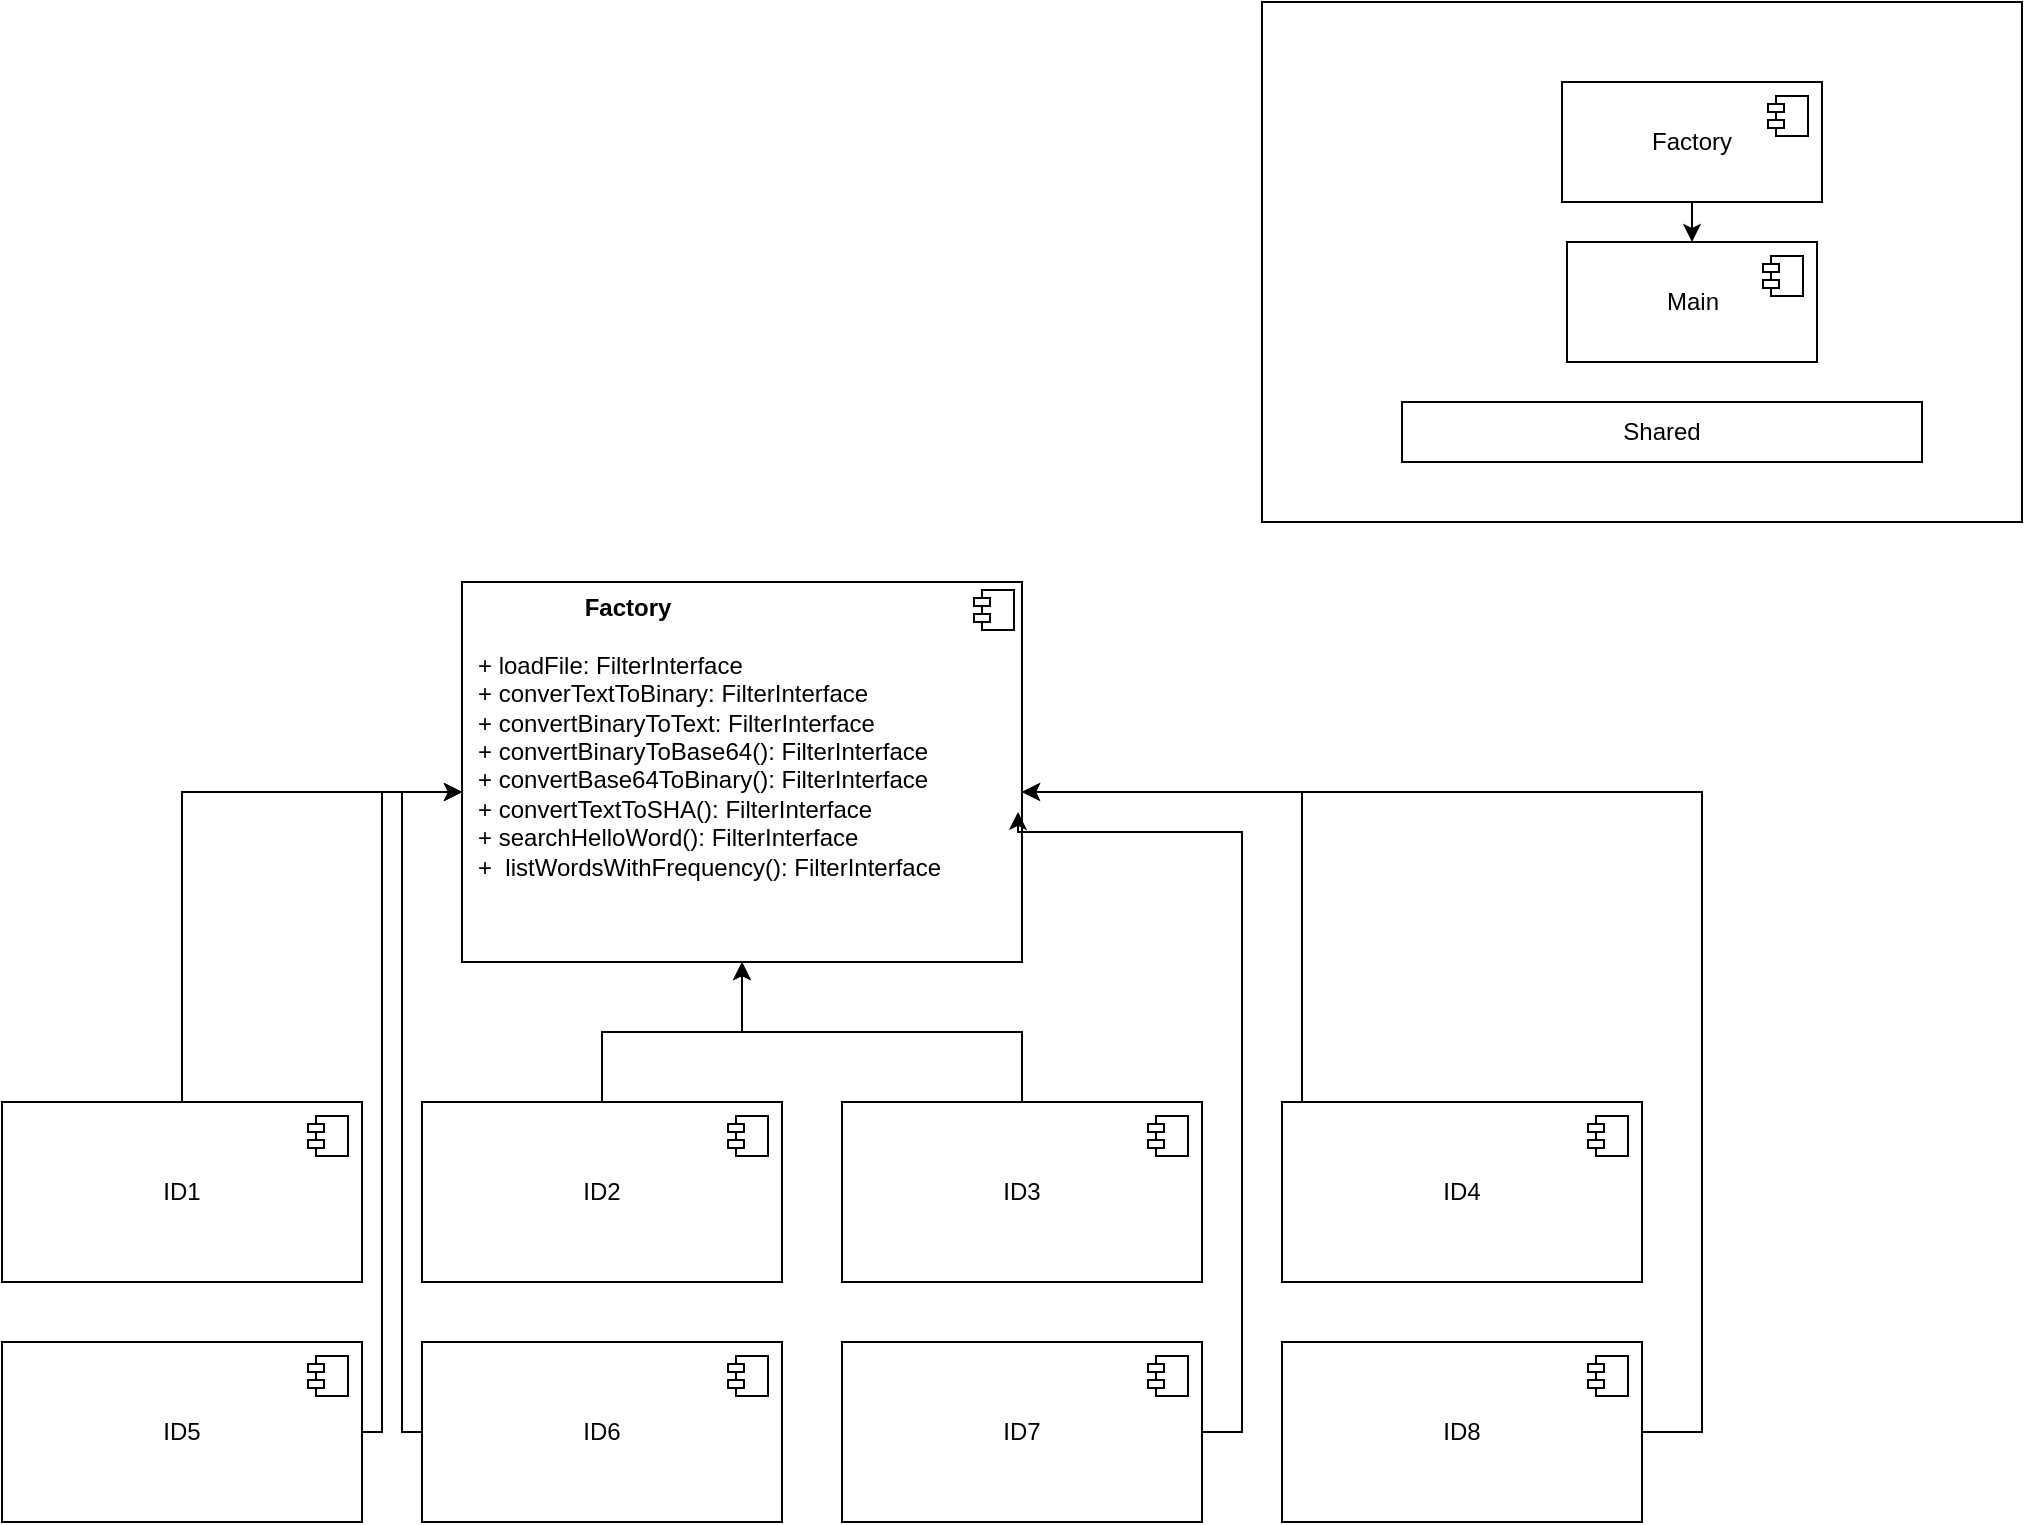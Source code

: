 <mxfile version="26.1.0">
  <diagram name="Page-1" id="GaQT2Zu7wdng-g6KhEvj">
    <mxGraphModel dx="1232" dy="1071" grid="1" gridSize="10" guides="1" tooltips="1" connect="1" arrows="1" fold="1" page="1" pageScale="1" pageWidth="1100" pageHeight="850" math="0" shadow="0">
      <root>
        <mxCell id="0" />
        <mxCell id="1" parent="0" />
        <mxCell id="9Lq85E9aJHJtUCuMizLp-1" value="Factory" style="html=1;dropTarget=0;whiteSpace=wrap;" vertex="1" parent="1">
          <mxGeometry x="840" y="60" width="130" height="60" as="geometry" />
        </mxCell>
        <mxCell id="9Lq85E9aJHJtUCuMizLp-2" value="" style="shape=module;jettyWidth=8;jettyHeight=4;" vertex="1" parent="9Lq85E9aJHJtUCuMizLp-1">
          <mxGeometry x="1" width="20" height="20" relative="1" as="geometry">
            <mxPoint x="-27" y="7" as="offset" />
          </mxGeometry>
        </mxCell>
        <mxCell id="9Lq85E9aJHJtUCuMizLp-3" value="Main" style="html=1;dropTarget=0;whiteSpace=wrap;" vertex="1" parent="1">
          <mxGeometry x="842.5" y="140" width="125" height="60" as="geometry" />
        </mxCell>
        <mxCell id="9Lq85E9aJHJtUCuMizLp-4" value="" style="shape=module;jettyWidth=8;jettyHeight=4;" vertex="1" parent="9Lq85E9aJHJtUCuMizLp-3">
          <mxGeometry x="1" width="20" height="20" relative="1" as="geometry">
            <mxPoint x="-27" y="7" as="offset" />
          </mxGeometry>
        </mxCell>
        <mxCell id="9Lq85E9aJHJtUCuMizLp-5" value="" style="rounded=0;whiteSpace=wrap;html=1;fillColor=none;" vertex="1" parent="1">
          <mxGeometry x="690" y="20" width="380" height="260" as="geometry" />
        </mxCell>
        <mxCell id="9Lq85E9aJHJtUCuMizLp-9" value="" style="endArrow=classic;html=1;rounded=0;exitX=0.5;exitY=1;exitDx=0;exitDy=0;entryX=0.5;entryY=0;entryDx=0;entryDy=0;" edge="1" parent="1" source="9Lq85E9aJHJtUCuMizLp-1" target="9Lq85E9aJHJtUCuMizLp-3">
          <mxGeometry width="50" height="50" relative="1" as="geometry">
            <mxPoint x="865" y="200" as="sourcePoint" />
            <mxPoint x="860" y="250" as="targetPoint" />
          </mxGeometry>
        </mxCell>
        <mxCell id="9Lq85E9aJHJtUCuMizLp-11" value="Shared" style="html=1;whiteSpace=wrap;" vertex="1" parent="1">
          <mxGeometry x="760" y="220" width="260" height="30" as="geometry" />
        </mxCell>
        <mxCell id="9Lq85E9aJHJtUCuMizLp-12" value="&lt;p style=&quot;margin:0px;margin-top:6px;text-align:center;&quot;&gt;&lt;/p&gt;&lt;p style=&quot;margin:0px;margin-left:8px;&quot;&gt;&lt;b&gt;&lt;span style=&quot;white-space: pre;&quot;&gt;&#x9;&lt;/span&gt;&lt;span style=&quot;white-space: pre;&quot;&gt;&#x9;&lt;/span&gt;Factory&lt;/b&gt;&lt;/p&gt;&lt;p style=&quot;margin:0px;margin-left:8px;&quot;&gt;&lt;br&gt;&lt;/p&gt;&lt;p style=&quot;margin:0px;margin-left:8px;&quot;&gt;+ loadFile: FilterInterface&lt;br&gt;+ converTextToBinary: FilterInterface&lt;br&gt;&lt;/p&gt;&lt;p style=&quot;margin:0px;margin-left:8px;&quot;&gt;+ convertBinaryToText: FilterInterface&lt;br&gt;&lt;/p&gt;&lt;p style=&quot;margin:0px;margin-left:8px;&quot;&gt;+ convertBinaryToBase64(): FilterInterface&lt;br&gt;&lt;/p&gt;&lt;p style=&quot;margin:0px;margin-left:8px;&quot;&gt;+ convertBase64ToBinary(): FilterInterface&lt;br&gt;&lt;/p&gt;&lt;p style=&quot;margin:0px;margin-left:8px;&quot;&gt;+ convertTextToSHA(): FilterInterface&lt;br&gt;&lt;/p&gt;&lt;p style=&quot;margin:0px;margin-left:8px;&quot;&gt;+ searchHelloWord(): FilterInterface&lt;br&gt;&lt;/p&gt;&lt;p style=&quot;margin:0px;margin-left:8px;&quot;&gt;+ &amp;nbsp;listWordsWithFrequency(): FilterInterface&lt;br&gt;&lt;/p&gt;" style="align=left;overflow=fill;html=1;dropTarget=0;whiteSpace=wrap;" vertex="1" parent="1">
          <mxGeometry x="290" y="310" width="280" height="190" as="geometry" />
        </mxCell>
        <mxCell id="9Lq85E9aJHJtUCuMizLp-13" value="" style="shape=component;jettyWidth=8;jettyHeight=4;" vertex="1" parent="9Lq85E9aJHJtUCuMizLp-12">
          <mxGeometry x="1" width="20" height="20" relative="1" as="geometry">
            <mxPoint x="-24" y="4" as="offset" />
          </mxGeometry>
        </mxCell>
        <mxCell id="9Lq85E9aJHJtUCuMizLp-31" style="edgeStyle=orthogonalEdgeStyle;rounded=0;orthogonalLoop=1;jettySize=auto;html=1;" edge="1" parent="1" source="9Lq85E9aJHJtUCuMizLp-14" target="9Lq85E9aJHJtUCuMizLp-12">
          <mxGeometry relative="1" as="geometry">
            <Array as="points">
              <mxPoint x="150" y="415" />
            </Array>
          </mxGeometry>
        </mxCell>
        <mxCell id="9Lq85E9aJHJtUCuMizLp-14" value="ID1" style="html=1;dropTarget=0;whiteSpace=wrap;" vertex="1" parent="1">
          <mxGeometry x="60" y="570" width="180" height="90" as="geometry" />
        </mxCell>
        <mxCell id="9Lq85E9aJHJtUCuMizLp-15" value="" style="shape=module;jettyWidth=8;jettyHeight=4;" vertex="1" parent="9Lq85E9aJHJtUCuMizLp-14">
          <mxGeometry x="1" width="20" height="20" relative="1" as="geometry">
            <mxPoint x="-27" y="7" as="offset" />
          </mxGeometry>
        </mxCell>
        <mxCell id="9Lq85E9aJHJtUCuMizLp-32" value="" style="edgeStyle=orthogonalEdgeStyle;rounded=0;orthogonalLoop=1;jettySize=auto;html=1;" edge="1" parent="1" source="9Lq85E9aJHJtUCuMizLp-17" target="9Lq85E9aJHJtUCuMizLp-12">
          <mxGeometry relative="1" as="geometry" />
        </mxCell>
        <mxCell id="9Lq85E9aJHJtUCuMizLp-17" value="ID2" style="html=1;dropTarget=0;whiteSpace=wrap;" vertex="1" parent="1">
          <mxGeometry x="270" y="570" width="180" height="90" as="geometry" />
        </mxCell>
        <mxCell id="9Lq85E9aJHJtUCuMizLp-18" value="" style="shape=module;jettyWidth=8;jettyHeight=4;" vertex="1" parent="9Lq85E9aJHJtUCuMizLp-17">
          <mxGeometry x="1" width="20" height="20" relative="1" as="geometry">
            <mxPoint x="-27" y="7" as="offset" />
          </mxGeometry>
        </mxCell>
        <mxCell id="9Lq85E9aJHJtUCuMizLp-33" value="" style="edgeStyle=orthogonalEdgeStyle;rounded=0;orthogonalLoop=1;jettySize=auto;html=1;" edge="1" parent="1" source="9Lq85E9aJHJtUCuMizLp-19" target="9Lq85E9aJHJtUCuMizLp-12">
          <mxGeometry relative="1" as="geometry" />
        </mxCell>
        <mxCell id="9Lq85E9aJHJtUCuMizLp-19" value="ID3" style="html=1;dropTarget=0;whiteSpace=wrap;" vertex="1" parent="1">
          <mxGeometry x="480" y="570" width="180" height="90" as="geometry" />
        </mxCell>
        <mxCell id="9Lq85E9aJHJtUCuMizLp-20" value="" style="shape=module;jettyWidth=8;jettyHeight=4;" vertex="1" parent="9Lq85E9aJHJtUCuMizLp-19">
          <mxGeometry x="1" width="20" height="20" relative="1" as="geometry">
            <mxPoint x="-27" y="7" as="offset" />
          </mxGeometry>
        </mxCell>
        <mxCell id="9Lq85E9aJHJtUCuMizLp-35" style="edgeStyle=orthogonalEdgeStyle;rounded=0;orthogonalLoop=1;jettySize=auto;html=1;" edge="1" parent="1" source="9Lq85E9aJHJtUCuMizLp-21" target="9Lq85E9aJHJtUCuMizLp-12">
          <mxGeometry relative="1" as="geometry">
            <Array as="points">
              <mxPoint x="250" y="735" />
              <mxPoint x="250" y="415" />
            </Array>
          </mxGeometry>
        </mxCell>
        <mxCell id="9Lq85E9aJHJtUCuMizLp-21" value="ID5" style="html=1;dropTarget=0;whiteSpace=wrap;" vertex="1" parent="1">
          <mxGeometry x="60" y="690" width="180" height="90" as="geometry" />
        </mxCell>
        <mxCell id="9Lq85E9aJHJtUCuMizLp-22" value="" style="shape=module;jettyWidth=8;jettyHeight=4;" vertex="1" parent="9Lq85E9aJHJtUCuMizLp-21">
          <mxGeometry x="1" width="20" height="20" relative="1" as="geometry">
            <mxPoint x="-27" y="7" as="offset" />
          </mxGeometry>
        </mxCell>
        <mxCell id="9Lq85E9aJHJtUCuMizLp-36" style="edgeStyle=orthogonalEdgeStyle;rounded=0;orthogonalLoop=1;jettySize=auto;html=1;" edge="1" parent="1" source="9Lq85E9aJHJtUCuMizLp-23" target="9Lq85E9aJHJtUCuMizLp-12">
          <mxGeometry relative="1" as="geometry">
            <Array as="points">
              <mxPoint x="260" y="735" />
              <mxPoint x="260" y="415" />
            </Array>
          </mxGeometry>
        </mxCell>
        <mxCell id="9Lq85E9aJHJtUCuMizLp-23" value="ID6" style="html=1;dropTarget=0;whiteSpace=wrap;" vertex="1" parent="1">
          <mxGeometry x="270" y="690" width="180" height="90" as="geometry" />
        </mxCell>
        <mxCell id="9Lq85E9aJHJtUCuMizLp-24" value="" style="shape=module;jettyWidth=8;jettyHeight=4;" vertex="1" parent="9Lq85E9aJHJtUCuMizLp-23">
          <mxGeometry x="1" width="20" height="20" relative="1" as="geometry">
            <mxPoint x="-27" y="7" as="offset" />
          </mxGeometry>
        </mxCell>
        <mxCell id="9Lq85E9aJHJtUCuMizLp-25" value="ID7" style="html=1;dropTarget=0;whiteSpace=wrap;" vertex="1" parent="1">
          <mxGeometry x="480" y="690" width="180" height="90" as="geometry" />
        </mxCell>
        <mxCell id="9Lq85E9aJHJtUCuMizLp-26" value="" style="shape=module;jettyWidth=8;jettyHeight=4;" vertex="1" parent="9Lq85E9aJHJtUCuMizLp-25">
          <mxGeometry x="1" width="20" height="20" relative="1" as="geometry">
            <mxPoint x="-27" y="7" as="offset" />
          </mxGeometry>
        </mxCell>
        <mxCell id="9Lq85E9aJHJtUCuMizLp-34" style="edgeStyle=orthogonalEdgeStyle;rounded=0;orthogonalLoop=1;jettySize=auto;html=1;" edge="1" parent="1" source="9Lq85E9aJHJtUCuMizLp-27" target="9Lq85E9aJHJtUCuMizLp-12">
          <mxGeometry relative="1" as="geometry">
            <Array as="points">
              <mxPoint x="710" y="415" />
            </Array>
          </mxGeometry>
        </mxCell>
        <mxCell id="9Lq85E9aJHJtUCuMizLp-27" value="ID4" style="html=1;dropTarget=0;whiteSpace=wrap;" vertex="1" parent="1">
          <mxGeometry x="700" y="570" width="180" height="90" as="geometry" />
        </mxCell>
        <mxCell id="9Lq85E9aJHJtUCuMizLp-28" value="" style="shape=module;jettyWidth=8;jettyHeight=4;" vertex="1" parent="9Lq85E9aJHJtUCuMizLp-27">
          <mxGeometry x="1" width="20" height="20" relative="1" as="geometry">
            <mxPoint x="-27" y="7" as="offset" />
          </mxGeometry>
        </mxCell>
        <mxCell id="9Lq85E9aJHJtUCuMizLp-38" style="edgeStyle=orthogonalEdgeStyle;rounded=0;orthogonalLoop=1;jettySize=auto;html=1;" edge="1" parent="1" source="9Lq85E9aJHJtUCuMizLp-29" target="9Lq85E9aJHJtUCuMizLp-12">
          <mxGeometry relative="1" as="geometry">
            <Array as="points">
              <mxPoint x="910" y="735" />
              <mxPoint x="910" y="415" />
            </Array>
          </mxGeometry>
        </mxCell>
        <mxCell id="9Lq85E9aJHJtUCuMizLp-29" value="ID8" style="html=1;dropTarget=0;whiteSpace=wrap;" vertex="1" parent="1">
          <mxGeometry x="700" y="690" width="180" height="90" as="geometry" />
        </mxCell>
        <mxCell id="9Lq85E9aJHJtUCuMizLp-30" value="" style="shape=module;jettyWidth=8;jettyHeight=4;" vertex="1" parent="9Lq85E9aJHJtUCuMizLp-29">
          <mxGeometry x="1" width="20" height="20" relative="1" as="geometry">
            <mxPoint x="-27" y="7" as="offset" />
          </mxGeometry>
        </mxCell>
        <mxCell id="9Lq85E9aJHJtUCuMizLp-37" style="edgeStyle=orthogonalEdgeStyle;rounded=0;orthogonalLoop=1;jettySize=auto;html=1;entryX=0.993;entryY=0.605;entryDx=0;entryDy=0;entryPerimeter=0;" edge="1" parent="1" source="9Lq85E9aJHJtUCuMizLp-25" target="9Lq85E9aJHJtUCuMizLp-12">
          <mxGeometry relative="1" as="geometry">
            <Array as="points">
              <mxPoint x="680" y="735" />
              <mxPoint x="680" y="435" />
            </Array>
          </mxGeometry>
        </mxCell>
      </root>
    </mxGraphModel>
  </diagram>
</mxfile>
